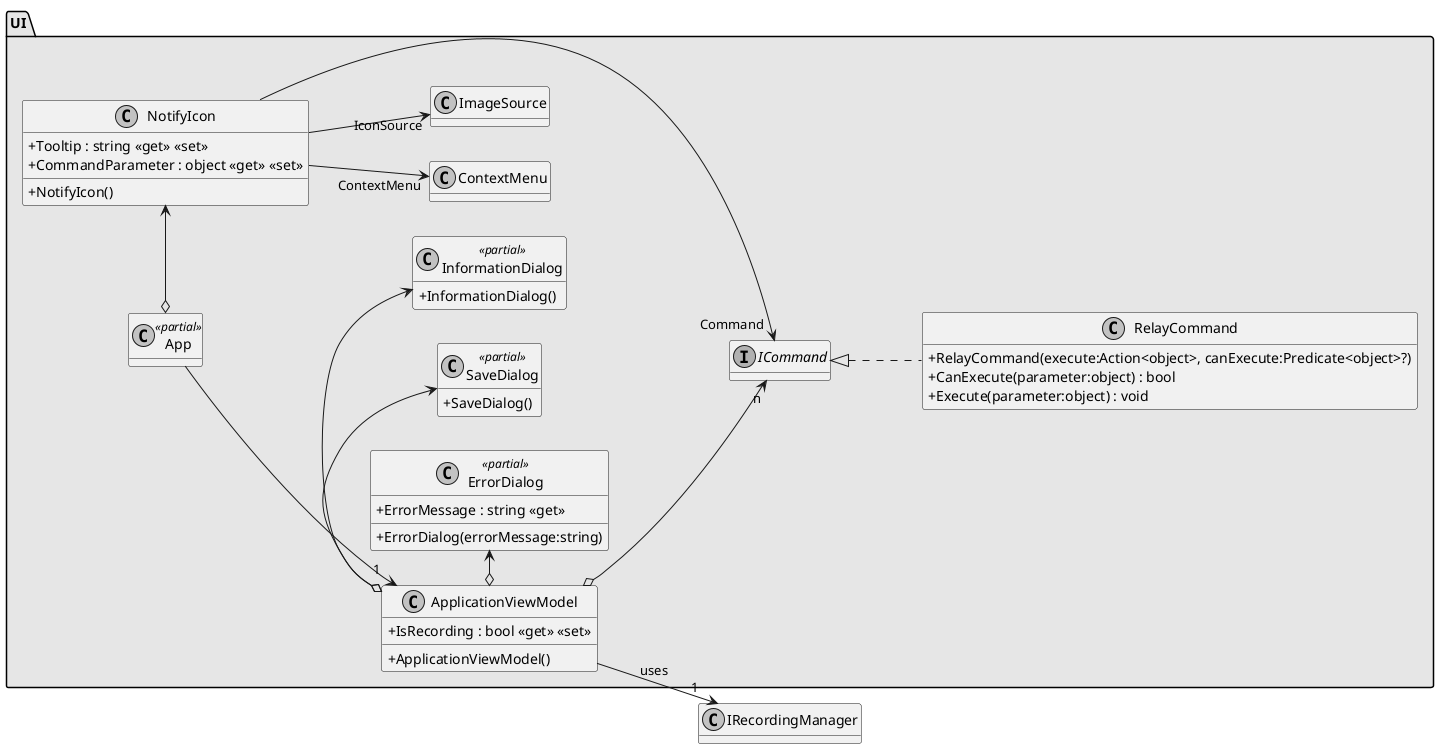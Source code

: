 @startuml UI
skinparam monochrome true
'skinparam linetype ortho
skinparam classAttributeIconSize 0

left to right direction
hide empty fields
!startsub default
package "UI" #E6E6E6 {
    class ErrorDialog <<partial>> {
        + ErrorDialog(errorMessage:string)
        + ErrorMessage : string <<get>>
    }

    class InformationDialog <<partial>> {
        + InformationDialog()
    }

    class SaveDialog <<partial>> {
        + SaveDialog()
    }

    class ApplicationViewModel {
        + ApplicationViewModel()
        + IsRecording : bool <<get>> <<set>>
    }
    
    class NotifyIcon {
        + NotifyIcon()
        + Tooltip : string <<get>> <<set>>
        + CommandParameter : object <<get>> <<set>>
    }
    
    class RelayCommand {
        + RelayCommand(execute:Action<object>, canExecute:Predicate<object>?)
        + CanExecute(parameter:object) : bool
        + Execute(parameter:object) : void
    }

    interface ICommand {

    }

    class ContextMenu {

    }

    class ImageSource {

    }

    class App <<partial>> {

    }        
}

' UI
ApplicationViewModel --> "1" IRecordingManager : uses
ApplicationViewModel o--> "n" ICommand
App --> "1" ApplicationViewModel
ApplicationViewModel o-> SaveDialog
ApplicationViewModel o-> ErrorDialog
ApplicationViewModel o-> InformationDialog
App o-> NotifyIcon
NotifyIcon --> "IconSource" ImageSource
NotifyIcon --> "Command" ICommand
NotifyIcon --> "ContextMenu" ContextMenu
ICommand <|.. RelayCommand
!endsub
@enduml
